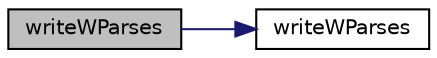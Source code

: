 digraph "writeWParses"
{
  bgcolor="transparent";
  edge [fontname="Helvetica",fontsize="10",labelfontname="Helvetica",labelfontsize="10"];
  node [fontname="Helvetica",fontsize="10",shape=record];
  rankdir="LR";
  Node1 [label="writeWParses",height=0.2,width=0.4,color="black", fillcolor="grey75", style="filled" fontcolor="black"];
  Node1 -> Node2 [color="midnightblue",fontsize="10",style="solid",fontname="Helvetica"];
  Node2 [label="writeWParses",height=0.2,width=0.4,color="black",URL="$classFoam_1_1NURBS3DCurve.html#a94b0e48f9362396c430508ac64bf2738"];
}
